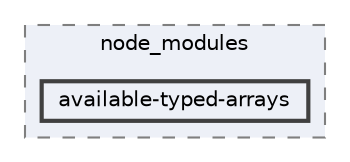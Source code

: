 digraph "pkiclassroomrescheduler/src/main/frontend/node_modules/available-typed-arrays"
{
 // LATEX_PDF_SIZE
  bgcolor="transparent";
  edge [fontname=Helvetica,fontsize=10,labelfontname=Helvetica,labelfontsize=10];
  node [fontname=Helvetica,fontsize=10,shape=box,height=0.2,width=0.4];
  compound=true
  subgraph clusterdir_72953eda66ccb3a2722c28e1c3e6c23b {
    graph [ bgcolor="#edf0f7", pencolor="grey50", label="node_modules", fontname=Helvetica,fontsize=10 style="filled,dashed", URL="dir_72953eda66ccb3a2722c28e1c3e6c23b.html",tooltip=""]
  dir_bdd15477e7b4944872bad5e9b2edcc62 [label="available-typed-arrays", fillcolor="#edf0f7", color="grey25", style="filled,bold", URL="dir_bdd15477e7b4944872bad5e9b2edcc62.html",tooltip=""];
  }
}
